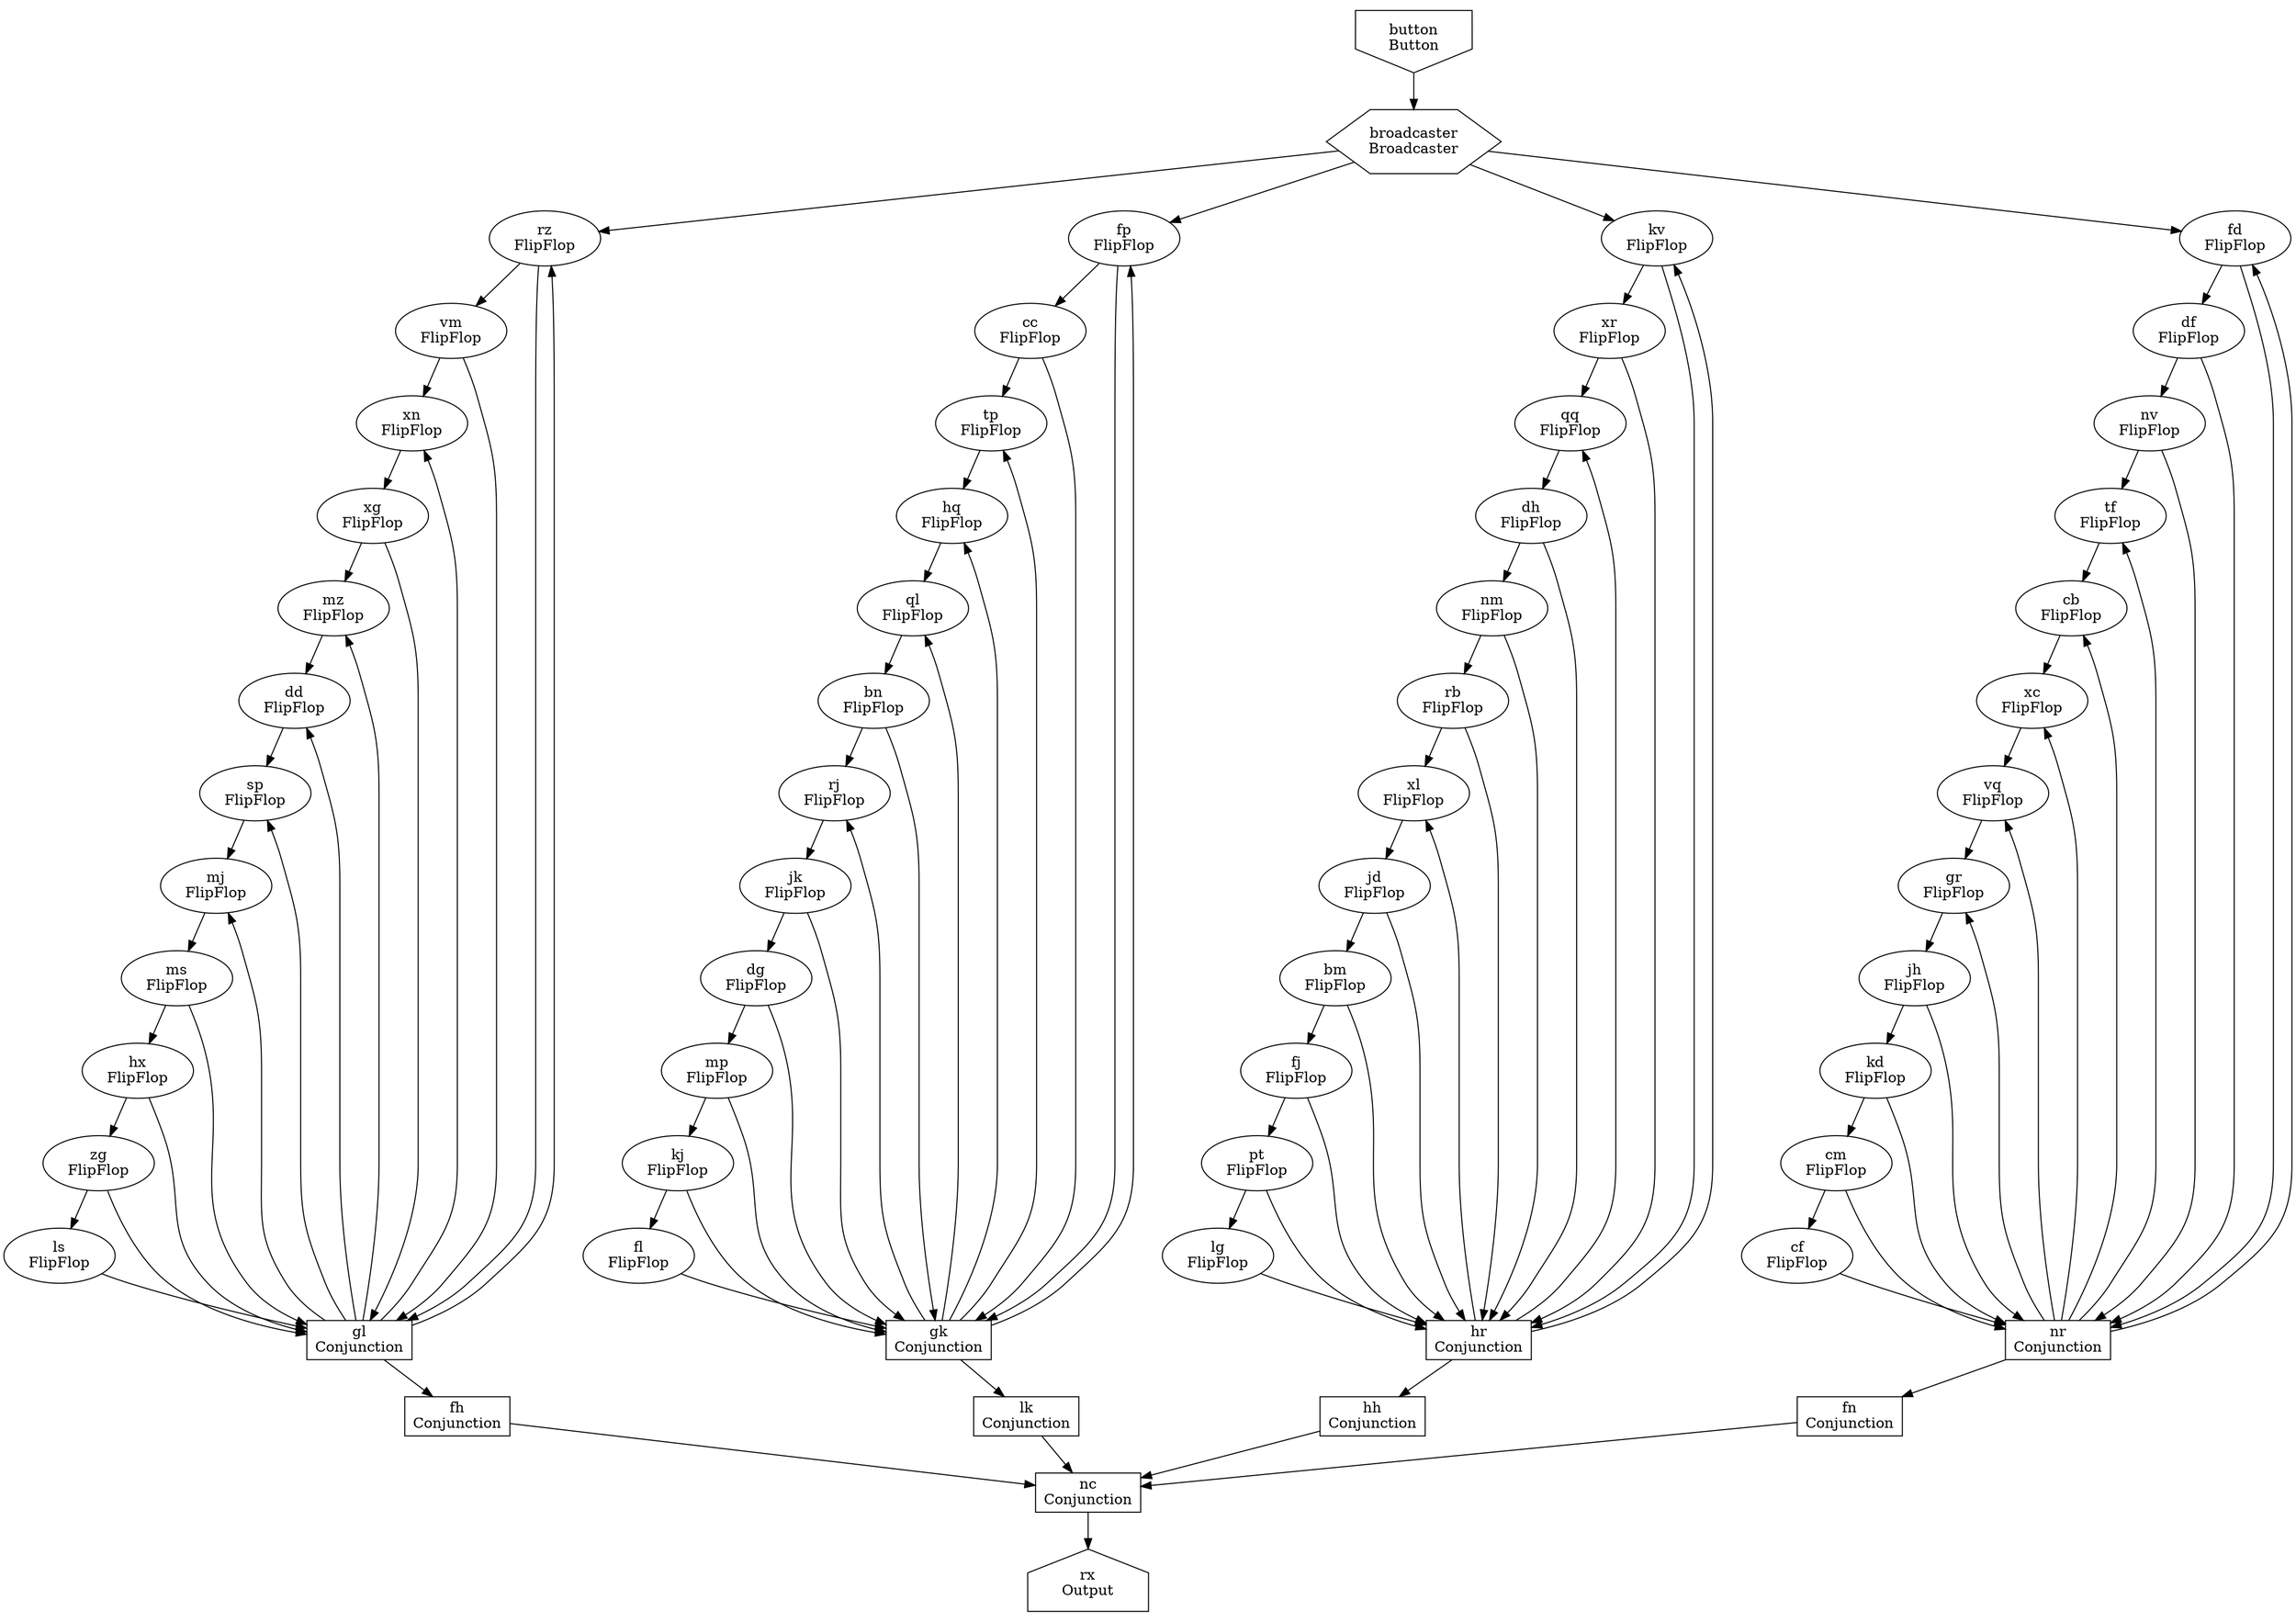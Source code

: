 digraph {
subgraph {
button [label="button\nButton" shape="invhouse"];
broadcaster [label="broadcaster\nBroadcaster" shape="hexagon"];
}
subgraph {
ls [label="ls\nFlipFlop" shape="oval"];
rz [label="rz\nFlipFlop" shape="oval"];
ql [label="ql\nFlipFlop" shape="oval"];
bm [label="bm\nFlipFlop" shape="oval"];
fp [label="fp\nFlipFlop" shape="oval"];
xg [label="xg\nFlipFlop" shape="oval"];
dg [label="dg\nFlipFlop" shape="oval"];
zg [label="zg\nFlipFlop" shape="oval"];
lg [label="lg\nFlipFlop" shape="oval"];
pt [label="pt\nFlipFlop" shape="oval"];
sp [label="sp\nFlipFlop" shape="oval"];
ms [label="ms\nFlipFlop" shape="oval"];
kj [label="kj\nFlipFlop" shape="oval"];
bn [label="bn\nFlipFlop" shape="oval"];
xc [label="xc\nFlipFlop" shape="oval"];
fl [label="fl\nFlipFlop" shape="oval"];
dh [label="dh\nFlipFlop" shape="oval"];
jk [label="jk\nFlipFlop" shape="oval"];
tf [label="tf\nFlipFlop" shape="oval"];
kd [label="kd\nFlipFlop" shape="oval"];
kv [label="kv\nFlipFlop" shape="oval"];
hq [label="hq\nFlipFlop" shape="oval"];
vm [label="vm\nFlipFlop" shape="oval"];
jh [label="jh\nFlipFlop" shape="oval"];
mz [label="mz\nFlipFlop" shape="oval"];
tp [label="tp\nFlipFlop" shape="oval"];
cf [label="cf\nFlipFlop" shape="oval"];
gr [label="gr\nFlipFlop" shape="oval"];
jd [label="jd\nFlipFlop" shape="oval"];
xr [label="xr\nFlipFlop" shape="oval"];
cm [label="cm\nFlipFlop" shape="oval"];
rb [label="rb\nFlipFlop" shape="oval"];
mp [label="mp\nFlipFlop" shape="oval"];
rj [label="rj\nFlipFlop" shape="oval"];
fd [label="fd\nFlipFlop" shape="oval"];
fj [label="fj\nFlipFlop" shape="oval"];
qq [label="qq\nFlipFlop" shape="oval"];
df [label="df\nFlipFlop" shape="oval"];
mj [label="mj\nFlipFlop" shape="oval"];
xn [label="xn\nFlipFlop" shape="oval"];
cc [label="cc\nFlipFlop" shape="oval"];
nm [label="nm\nFlipFlop" shape="oval"];
dd [label="dd\nFlipFlop" shape="oval"];
vq [label="vq\nFlipFlop" shape="oval"];
cb [label="cb\nFlipFlop" shape="oval"];
nv [label="nv\nFlipFlop" shape="oval"];
xl [label="xl\nFlipFlop" shape="oval"];
hx [label="hx\nFlipFlop" shape="oval"];
}
subgraph {
lk [label="lk\nConjunction" shape="box"];
hr [label="hr\nConjunction" shape="box"];
fn [label="fn\nConjunction" shape="box"];
fh [label="fh\nConjunction" shape="box"];
nc [label="nc\nConjunction" shape="box"];
nr [label="nr\nConjunction" shape="box"];
gl [label="gl\nConjunction" shape="box"];
hh [label="hh\nConjunction" shape="box"];
gk [label="gk\nConjunction" shape="box"];
}
subgraph {
rx [label="rx\nOutput" shape="house"];
}
ls -> gl
rz -> vm
rz -> gl
broadcaster -> rz
broadcaster -> fp
broadcaster -> kv
broadcaster -> fd
ql -> bn
bm -> hr
bm -> fj
fp -> cc
fp -> gk
lk -> nc
xg -> gl
xg -> mz
dg -> gk
dg -> mp
zg -> ls
zg -> gl
lg -> hr
pt -> lg
pt -> hr
sp -> mj
ms -> gl
ms -> hx
kj -> fl
kj -> gk
bn -> rj
bn -> gk
xc -> vq
fl -> gk
dh -> hr
dh -> nm
jk -> gk
jk -> dg
tf -> cb
kd -> cm
kd -> nr
hr -> hh
hr -> kv
hr -> xl
hr -> qq
kv -> xr
kv -> hr
hq -> ql
fn -> nc
vm -> gl
vm -> xn
jh -> nr
jh -> kd
mz -> dd
tp -> hq
cf -> nr
gr -> jh
jd -> hr
jd -> bm
xr -> qq
xr -> hr
cm -> nr
cm -> cf
fh -> nc
rb -> xl
rb -> hr
nc -> rx
mp -> gk
mp -> kj
nr -> fd
nr -> gr
nr -> fn
nr -> cb
nr -> tf
nr -> xc
nr -> vq
gl -> fh
gl -> xn
gl -> sp
gl -> mz
gl -> rz
gl -> mj
gl -> dd
rj -> jk
hh -> nc
fd -> nr
fd -> df
gk -> lk
gk -> tp
gk -> fp
gk -> ql
gk -> hq
gk -> rj
fj -> pt
fj -> hr
qq -> dh
df -> nr
df -> nv
mj -> ms
xn -> xg
cc -> gk
cc -> tp
nm -> rb
nm -> hr
dd -> sp
vq -> gr
cb -> xc
nv -> tf
nv -> nr
xl -> jd
hx -> gl
hx -> zg
button -> broadcaster
}
